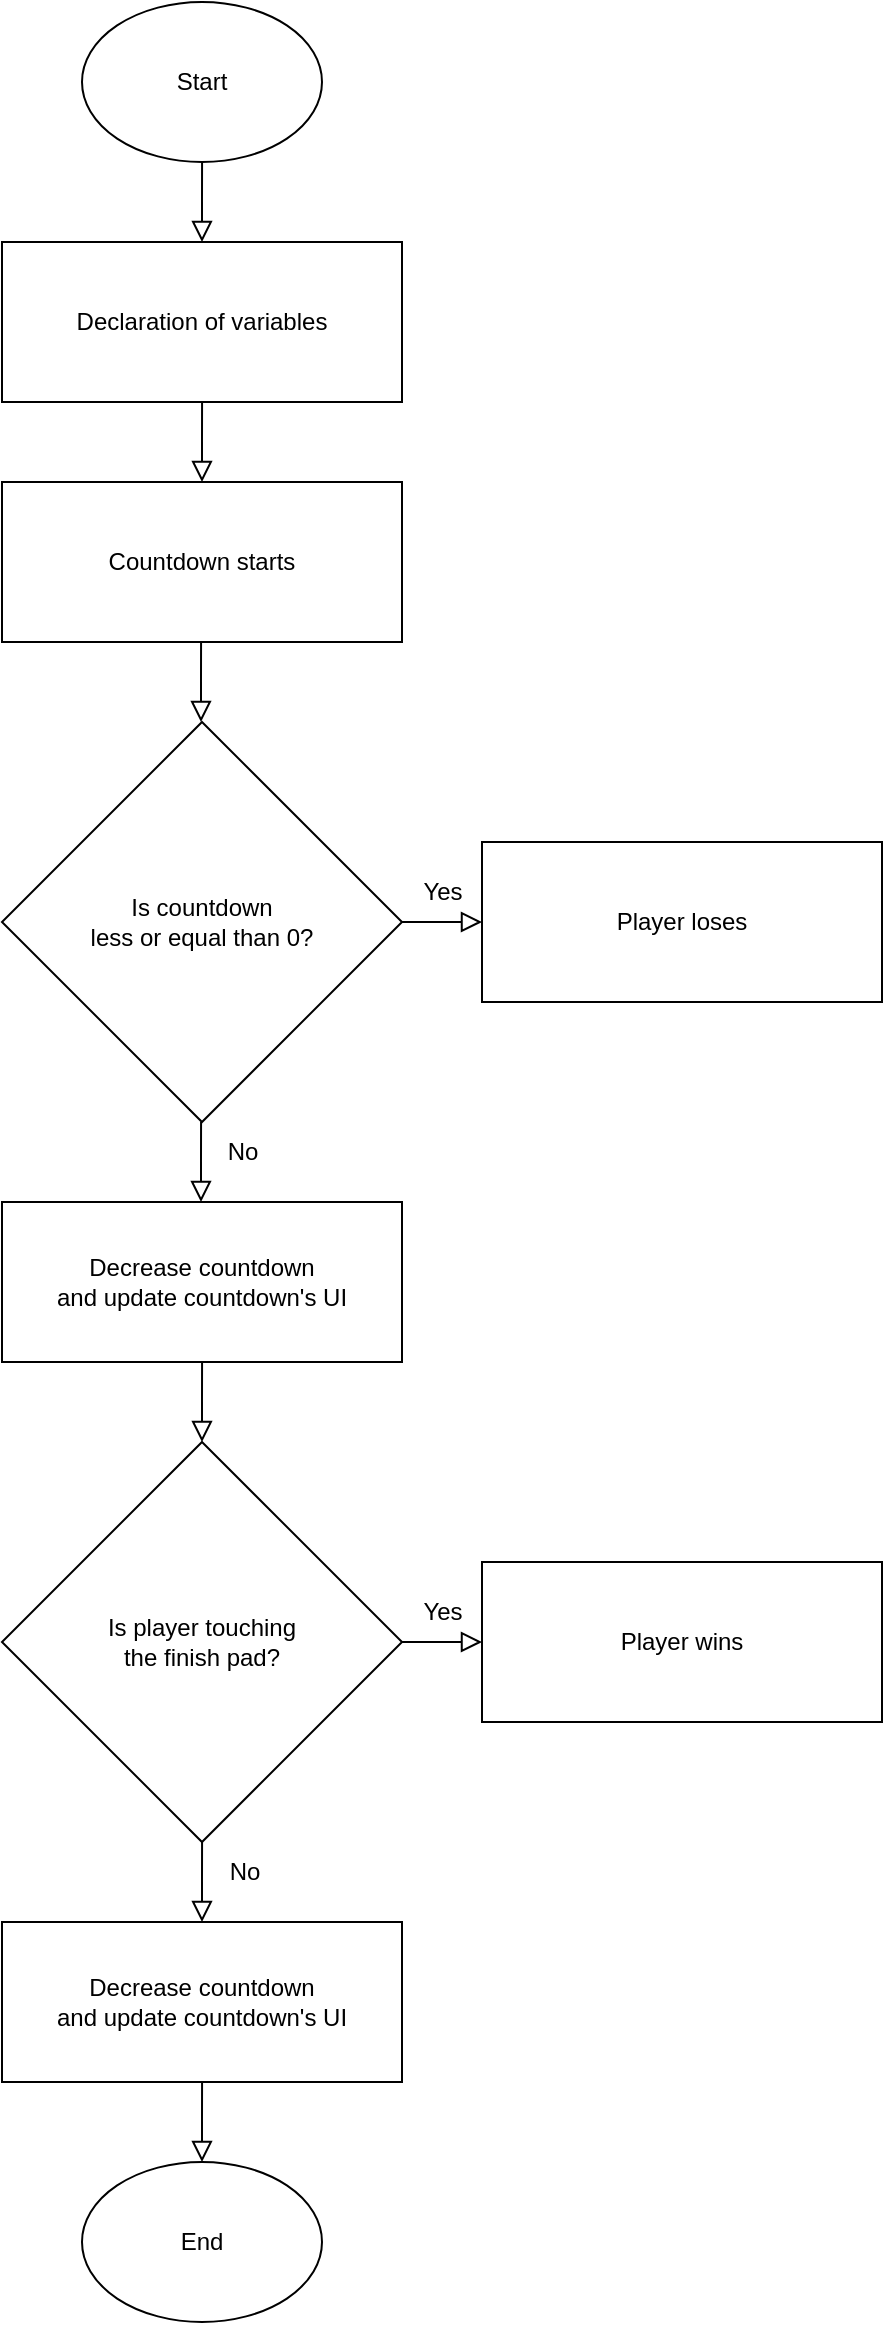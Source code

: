 <mxfile version="26.1.3">
  <diagram name="Σελίδα-1" id="nFXlFONH1JldgJJB3VP5">
    <mxGraphModel dx="2049" dy="1066" grid="1" gridSize="10" guides="1" tooltips="1" connect="1" arrows="1" fold="1" page="1" pageScale="1" pageWidth="827" pageHeight="1169" math="0" shadow="0">
      <root>
        <mxCell id="0" />
        <mxCell id="1" parent="0" />
        <mxCell id="kUXiTtffrGLRuBhSzThF-1" value="" style="rounded=0;html=1;jettySize=auto;orthogonalLoop=1;fontSize=11;endArrow=block;endFill=0;endSize=8;strokeWidth=1;shadow=0;labelBackgroundColor=none;edgeStyle=orthogonalEdgeStyle;" edge="1" parent="1">
          <mxGeometry relative="1" as="geometry">
            <mxPoint x="380.034" y="120" as="sourcePoint" />
            <mxPoint x="380" y="160" as="targetPoint" />
            <Array as="points">
              <mxPoint x="380" y="140" />
              <mxPoint x="380" y="140" />
            </Array>
          </mxGeometry>
        </mxCell>
        <mxCell id="kUXiTtffrGLRuBhSzThF-2" value="&lt;font&gt;Start&lt;/font&gt;" style="ellipse;whiteSpace=wrap;html=1;" vertex="1" parent="1">
          <mxGeometry x="320" y="40" width="120" height="80" as="geometry" />
        </mxCell>
        <mxCell id="kUXiTtffrGLRuBhSzThF-3" value="Declaration of variables" style="rounded=0;whiteSpace=wrap;html=1;" vertex="1" parent="1">
          <mxGeometry x="280" y="160" width="200" height="80" as="geometry" />
        </mxCell>
        <mxCell id="kUXiTtffrGLRuBhSzThF-4" value="" style="rounded=0;html=1;jettySize=auto;orthogonalLoop=1;fontSize=11;endArrow=block;endFill=0;endSize=8;strokeWidth=1;shadow=0;labelBackgroundColor=none;edgeStyle=orthogonalEdgeStyle;" edge="1" parent="1">
          <mxGeometry relative="1" as="geometry">
            <mxPoint x="380.034" y="240" as="sourcePoint" />
            <mxPoint x="380" y="280" as="targetPoint" />
            <Array as="points">
              <mxPoint x="380" y="260" />
              <mxPoint x="380" y="260" />
            </Array>
          </mxGeometry>
        </mxCell>
        <mxCell id="kUXiTtffrGLRuBhSzThF-6" value="&lt;font&gt;End&lt;/font&gt;" style="ellipse;whiteSpace=wrap;html=1;" vertex="1" parent="1">
          <mxGeometry x="320" y="1120" width="120" height="80" as="geometry" />
        </mxCell>
        <mxCell id="kUXiTtffrGLRuBhSzThF-17" value="Countdown starts" style="rounded=0;whiteSpace=wrap;html=1;" vertex="1" parent="1">
          <mxGeometry x="280" y="280" width="200" height="80" as="geometry" />
        </mxCell>
        <mxCell id="kUXiTtffrGLRuBhSzThF-18" value="Is countdown&lt;div&gt;less or equal than 0?&lt;/div&gt;" style="rhombus;whiteSpace=wrap;html=1;" vertex="1" parent="1">
          <mxGeometry x="280" y="400" width="200" height="200" as="geometry" />
        </mxCell>
        <mxCell id="kUXiTtffrGLRuBhSzThF-19" value="" style="rounded=0;html=1;jettySize=auto;orthogonalLoop=1;fontSize=11;endArrow=block;endFill=0;endSize=8;strokeWidth=1;shadow=0;labelBackgroundColor=none;edgeStyle=orthogonalEdgeStyle;" edge="1" parent="1">
          <mxGeometry relative="1" as="geometry">
            <mxPoint x="379.534" y="360" as="sourcePoint" />
            <mxPoint x="379.5" y="400" as="targetPoint" />
            <Array as="points">
              <mxPoint x="379.5" y="380" />
              <mxPoint x="379.5" y="380" />
            </Array>
          </mxGeometry>
        </mxCell>
        <mxCell id="kUXiTtffrGLRuBhSzThF-20" value="" style="rounded=0;html=1;jettySize=auto;orthogonalLoop=1;fontSize=11;endArrow=block;endFill=0;endSize=8;strokeWidth=1;shadow=0;labelBackgroundColor=none;edgeStyle=orthogonalEdgeStyle;" edge="1" parent="1">
          <mxGeometry relative="1" as="geometry">
            <mxPoint x="379.534" y="600" as="sourcePoint" />
            <mxPoint x="379.5" y="640" as="targetPoint" />
            <Array as="points">
              <mxPoint x="379.5" y="620" />
              <mxPoint x="379.5" y="620" />
            </Array>
          </mxGeometry>
        </mxCell>
        <mxCell id="kUXiTtffrGLRuBhSzThF-21" value="" style="rounded=0;html=1;jettySize=auto;orthogonalLoop=1;fontSize=11;endArrow=block;endFill=0;endSize=8;strokeWidth=1;shadow=0;labelBackgroundColor=none;edgeStyle=orthogonalEdgeStyle;" edge="1" parent="1">
          <mxGeometry relative="1" as="geometry">
            <mxPoint x="480.034" y="500" as="sourcePoint" />
            <mxPoint x="520" y="500" as="targetPoint" />
            <Array as="points">
              <mxPoint x="480" y="500" />
            </Array>
          </mxGeometry>
        </mxCell>
        <mxCell id="kUXiTtffrGLRuBhSzThF-22" value="Yes" style="text;html=1;align=center;verticalAlign=middle;resizable=0;points=[];autosize=1;strokeColor=none;fillColor=none;" vertex="1" parent="1">
          <mxGeometry x="480" y="470" width="40" height="30" as="geometry" />
        </mxCell>
        <mxCell id="kUXiTtffrGLRuBhSzThF-24" value="No" style="text;html=1;align=center;verticalAlign=middle;resizable=0;points=[];autosize=1;strokeColor=none;fillColor=none;" vertex="1" parent="1">
          <mxGeometry x="380" y="600" width="40" height="30" as="geometry" />
        </mxCell>
        <mxCell id="kUXiTtffrGLRuBhSzThF-25" value="Player loses" style="rounded=0;whiteSpace=wrap;html=1;" vertex="1" parent="1">
          <mxGeometry x="520" y="460" width="200" height="80" as="geometry" />
        </mxCell>
        <mxCell id="kUXiTtffrGLRuBhSzThF-27" value="Decrease countdown&lt;div&gt;and update countdown&#39;s UI&lt;/div&gt;" style="rounded=0;whiteSpace=wrap;html=1;" vertex="1" parent="1">
          <mxGeometry x="280" y="640" width="200" height="80" as="geometry" />
        </mxCell>
        <mxCell id="kUXiTtffrGLRuBhSzThF-28" value="Is player touching&lt;div&gt;the finish pad?&lt;/div&gt;" style="rhombus;whiteSpace=wrap;html=1;" vertex="1" parent="1">
          <mxGeometry x="280" y="760" width="200" height="200" as="geometry" />
        </mxCell>
        <mxCell id="kUXiTtffrGLRuBhSzThF-31" value="" style="rounded=0;html=1;jettySize=auto;orthogonalLoop=1;fontSize=11;endArrow=block;endFill=0;endSize=8;strokeWidth=1;shadow=0;labelBackgroundColor=none;edgeStyle=orthogonalEdgeStyle;" edge="1" parent="1">
          <mxGeometry relative="1" as="geometry">
            <mxPoint x="380.034" y="720" as="sourcePoint" />
            <mxPoint x="380" y="760" as="targetPoint" />
            <Array as="points">
              <mxPoint x="380" y="740" />
              <mxPoint x="380" y="740" />
            </Array>
          </mxGeometry>
        </mxCell>
        <mxCell id="kUXiTtffrGLRuBhSzThF-34" value="" style="rounded=0;html=1;jettySize=auto;orthogonalLoop=1;fontSize=11;endArrow=block;endFill=0;endSize=8;strokeWidth=1;shadow=0;labelBackgroundColor=none;edgeStyle=orthogonalEdgeStyle;" edge="1" parent="1">
          <mxGeometry relative="1" as="geometry">
            <mxPoint x="480.034" y="860" as="sourcePoint" />
            <mxPoint x="520" y="860" as="targetPoint" />
            <Array as="points">
              <mxPoint x="480" y="860" />
            </Array>
          </mxGeometry>
        </mxCell>
        <mxCell id="kUXiTtffrGLRuBhSzThF-35" value="Yes" style="text;html=1;align=center;verticalAlign=middle;resizable=0;points=[];autosize=1;strokeColor=none;fillColor=none;" vertex="1" parent="1">
          <mxGeometry x="480" y="830" width="40" height="30" as="geometry" />
        </mxCell>
        <mxCell id="kUXiTtffrGLRuBhSzThF-36" value="" style="rounded=0;html=1;jettySize=auto;orthogonalLoop=1;fontSize=11;endArrow=block;endFill=0;endSize=8;strokeWidth=1;shadow=0;labelBackgroundColor=none;edgeStyle=orthogonalEdgeStyle;" edge="1" parent="1">
          <mxGeometry relative="1" as="geometry">
            <mxPoint x="380.034" y="960" as="sourcePoint" />
            <mxPoint x="380" y="1000" as="targetPoint" />
            <Array as="points">
              <mxPoint x="380" y="980" />
              <mxPoint x="380" y="980" />
            </Array>
          </mxGeometry>
        </mxCell>
        <mxCell id="kUXiTtffrGLRuBhSzThF-37" value="No" style="text;html=1;align=center;verticalAlign=middle;resizable=0;points=[];autosize=1;strokeColor=none;fillColor=none;" vertex="1" parent="1">
          <mxGeometry x="380.5" y="960" width="40" height="30" as="geometry" />
        </mxCell>
        <mxCell id="kUXiTtffrGLRuBhSzThF-38" value="Player wins" style="rounded=0;whiteSpace=wrap;html=1;" vertex="1" parent="1">
          <mxGeometry x="520" y="820" width="200" height="80" as="geometry" />
        </mxCell>
        <mxCell id="kUXiTtffrGLRuBhSzThF-40" value="Decrease countdown&lt;div&gt;and update countdown&#39;s UI&lt;/div&gt;" style="rounded=0;whiteSpace=wrap;html=1;" vertex="1" parent="1">
          <mxGeometry x="280" y="1000" width="200" height="80" as="geometry" />
        </mxCell>
        <mxCell id="kUXiTtffrGLRuBhSzThF-41" value="" style="rounded=0;html=1;jettySize=auto;orthogonalLoop=1;fontSize=11;endArrow=block;endFill=0;endSize=8;strokeWidth=1;shadow=0;labelBackgroundColor=none;edgeStyle=orthogonalEdgeStyle;" edge="1" parent="1">
          <mxGeometry relative="1" as="geometry">
            <mxPoint x="380.034" y="1080" as="sourcePoint" />
            <mxPoint x="380" y="1120" as="targetPoint" />
            <Array as="points">
              <mxPoint x="380" y="1100" />
              <mxPoint x="380" y="1100" />
            </Array>
          </mxGeometry>
        </mxCell>
      </root>
    </mxGraphModel>
  </diagram>
</mxfile>

